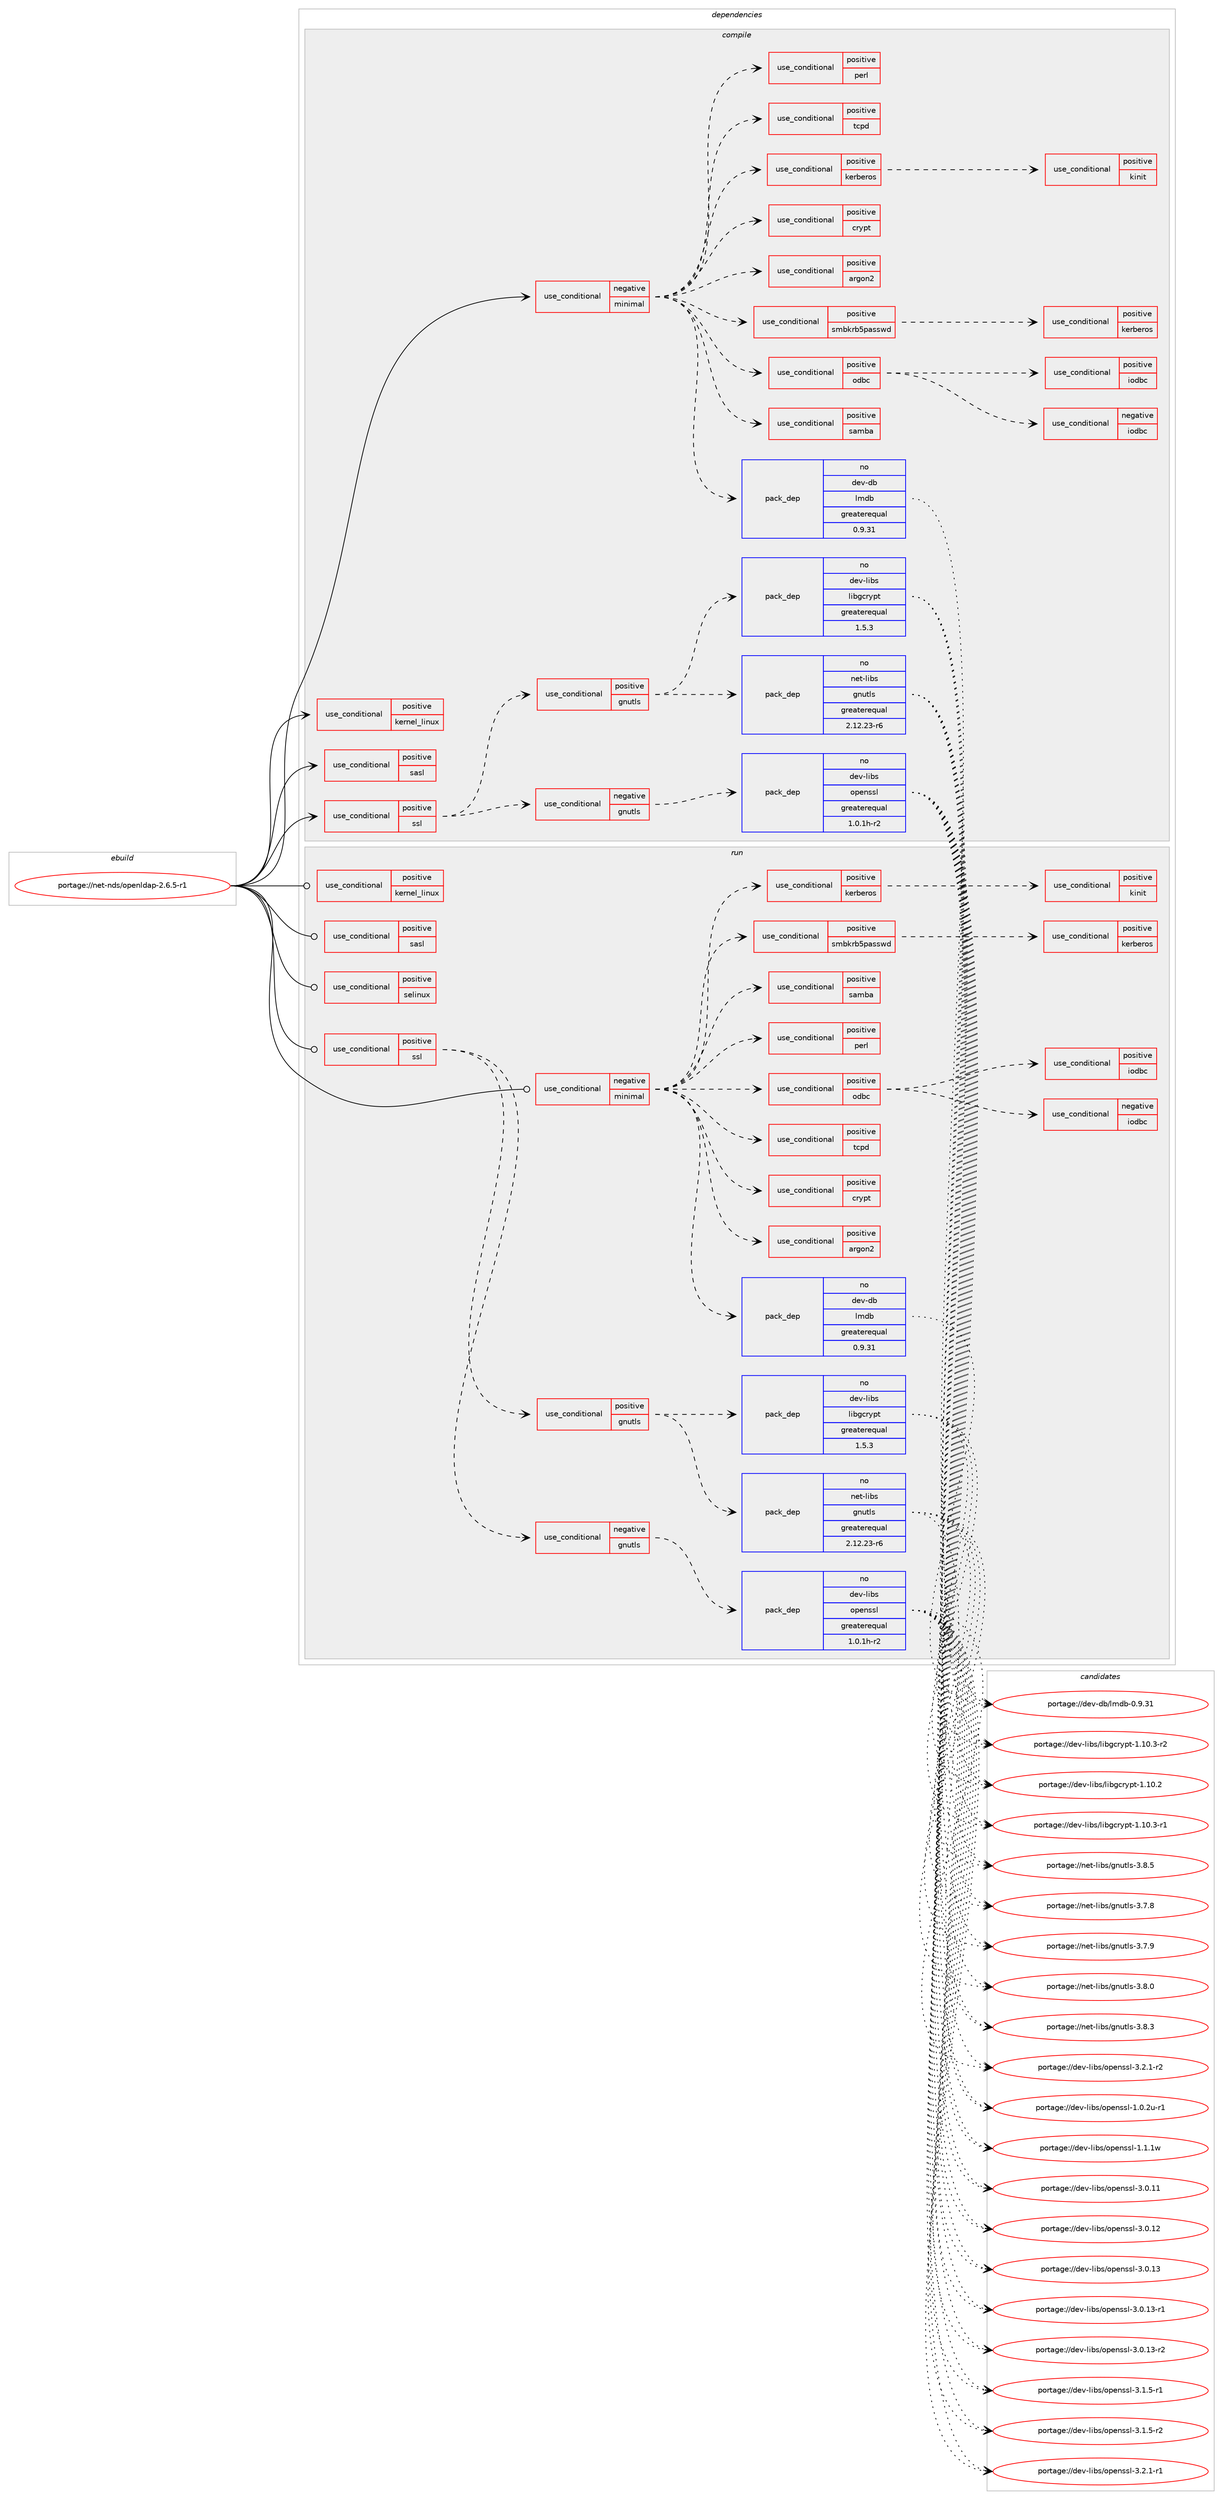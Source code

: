 digraph prolog {

# *************
# Graph options
# *************

newrank=true;
concentrate=true;
compound=true;
graph [rankdir=LR,fontname=Helvetica,fontsize=10,ranksep=1.5];#, ranksep=2.5, nodesep=0.2];
edge  [arrowhead=vee];
node  [fontname=Helvetica,fontsize=10];

# **********
# The ebuild
# **********

subgraph cluster_leftcol {
color=gray;
rank=same;
label=<<i>ebuild</i>>;
id [label="portage://net-nds/openldap-2.6.5-r1", color=red, width=4, href="../net-nds/openldap-2.6.5-r1.svg"];
}

# ****************
# The dependencies
# ****************

subgraph cluster_midcol {
color=gray;
label=<<i>dependencies</i>>;
subgraph cluster_compile {
fillcolor="#eeeeee";
style=filled;
label=<<i>compile</i>>;
subgraph cond389 {
dependency529 [label=<<TABLE BORDER="0" CELLBORDER="1" CELLSPACING="0" CELLPADDING="4"><TR><TD ROWSPAN="3" CELLPADDING="10">use_conditional</TD></TR><TR><TD>negative</TD></TR><TR><TD>minimal</TD></TR></TABLE>>, shape=none, color=red];
# *** BEGIN UNKNOWN DEPENDENCY TYPE (TODO) ***
# dependency529 -> package_dependency(portage://net-nds/openldap-2.6.5-r1,install,no,dev-libs,libevent,none,[,,],any_same_slot,[])
# *** END UNKNOWN DEPENDENCY TYPE (TODO) ***

# *** BEGIN UNKNOWN DEPENDENCY TYPE (TODO) ***
# dependency529 -> package_dependency(portage://net-nds/openldap-2.6.5-r1,install,no,dev-libs,libltdl,none,[,,],[],[])
# *** END UNKNOWN DEPENDENCY TYPE (TODO) ***

# *** BEGIN UNKNOWN DEPENDENCY TYPE (TODO) ***
# dependency529 -> package_dependency(portage://net-nds/openldap-2.6.5-r1,install,no,sys-fs,e2fsprogs,none,[,,],[],[])
# *** END UNKNOWN DEPENDENCY TYPE (TODO) ***

subgraph pack118 {
dependency530 [label=<<TABLE BORDER="0" CELLBORDER="1" CELLSPACING="0" CELLPADDING="4" WIDTH="220"><TR><TD ROWSPAN="6" CELLPADDING="30">pack_dep</TD></TR><TR><TD WIDTH="110">no</TD></TR><TR><TD>dev-db</TD></TR><TR><TD>lmdb</TD></TR><TR><TD>greaterequal</TD></TR><TR><TD>0.9.31</TD></TR></TABLE>>, shape=none, color=blue];
}
dependency529:e -> dependency530:w [weight=20,style="dashed",arrowhead="vee"];
subgraph cond390 {
dependency531 [label=<<TABLE BORDER="0" CELLBORDER="1" CELLSPACING="0" CELLPADDING="4"><TR><TD ROWSPAN="3" CELLPADDING="10">use_conditional</TD></TR><TR><TD>positive</TD></TR><TR><TD>argon2</TD></TR></TABLE>>, shape=none, color=red];
# *** BEGIN UNKNOWN DEPENDENCY TYPE (TODO) ***
# dependency531 -> package_dependency(portage://net-nds/openldap-2.6.5-r1,install,no,app-crypt,argon2,none,[,,],any_same_slot,[])
# *** END UNKNOWN DEPENDENCY TYPE (TODO) ***

}
dependency529:e -> dependency531:w [weight=20,style="dashed",arrowhead="vee"];
subgraph cond391 {
dependency532 [label=<<TABLE BORDER="0" CELLBORDER="1" CELLSPACING="0" CELLPADDING="4"><TR><TD ROWSPAN="3" CELLPADDING="10">use_conditional</TD></TR><TR><TD>positive</TD></TR><TR><TD>crypt</TD></TR></TABLE>>, shape=none, color=red];
# *** BEGIN UNKNOWN DEPENDENCY TYPE (TODO) ***
# dependency532 -> package_dependency(portage://net-nds/openldap-2.6.5-r1,install,no,virtual,libcrypt,none,[,,],any_same_slot,[])
# *** END UNKNOWN DEPENDENCY TYPE (TODO) ***

}
dependency529:e -> dependency532:w [weight=20,style="dashed",arrowhead="vee"];
subgraph cond392 {
dependency533 [label=<<TABLE BORDER="0" CELLBORDER="1" CELLSPACING="0" CELLPADDING="4"><TR><TD ROWSPAN="3" CELLPADDING="10">use_conditional</TD></TR><TR><TD>positive</TD></TR><TR><TD>tcpd</TD></TR></TABLE>>, shape=none, color=red];
# *** BEGIN UNKNOWN DEPENDENCY TYPE (TODO) ***
# dependency533 -> package_dependency(portage://net-nds/openldap-2.6.5-r1,install,no,sys-apps,tcp-wrappers,none,[,,],[],[])
# *** END UNKNOWN DEPENDENCY TYPE (TODO) ***

}
dependency529:e -> dependency533:w [weight=20,style="dashed",arrowhead="vee"];
subgraph cond393 {
dependency534 [label=<<TABLE BORDER="0" CELLBORDER="1" CELLSPACING="0" CELLPADDING="4"><TR><TD ROWSPAN="3" CELLPADDING="10">use_conditional</TD></TR><TR><TD>positive</TD></TR><TR><TD>odbc</TD></TR></TABLE>>, shape=none, color=red];
subgraph cond394 {
dependency535 [label=<<TABLE BORDER="0" CELLBORDER="1" CELLSPACING="0" CELLPADDING="4"><TR><TD ROWSPAN="3" CELLPADDING="10">use_conditional</TD></TR><TR><TD>negative</TD></TR><TR><TD>iodbc</TD></TR></TABLE>>, shape=none, color=red];
# *** BEGIN UNKNOWN DEPENDENCY TYPE (TODO) ***
# dependency535 -> package_dependency(portage://net-nds/openldap-2.6.5-r1,install,no,dev-db,unixODBC,none,[,,],[],[])
# *** END UNKNOWN DEPENDENCY TYPE (TODO) ***

}
dependency534:e -> dependency535:w [weight=20,style="dashed",arrowhead="vee"];
subgraph cond395 {
dependency536 [label=<<TABLE BORDER="0" CELLBORDER="1" CELLSPACING="0" CELLPADDING="4"><TR><TD ROWSPAN="3" CELLPADDING="10">use_conditional</TD></TR><TR><TD>positive</TD></TR><TR><TD>iodbc</TD></TR></TABLE>>, shape=none, color=red];
# *** BEGIN UNKNOWN DEPENDENCY TYPE (TODO) ***
# dependency536 -> package_dependency(portage://net-nds/openldap-2.6.5-r1,install,no,dev-db,libiodbc,none,[,,],[],[])
# *** END UNKNOWN DEPENDENCY TYPE (TODO) ***

}
dependency534:e -> dependency536:w [weight=20,style="dashed",arrowhead="vee"];
}
dependency529:e -> dependency534:w [weight=20,style="dashed",arrowhead="vee"];
subgraph cond396 {
dependency537 [label=<<TABLE BORDER="0" CELLBORDER="1" CELLSPACING="0" CELLPADDING="4"><TR><TD ROWSPAN="3" CELLPADDING="10">use_conditional</TD></TR><TR><TD>positive</TD></TR><TR><TD>perl</TD></TR></TABLE>>, shape=none, color=red];
# *** BEGIN UNKNOWN DEPENDENCY TYPE (TODO) ***
# dependency537 -> package_dependency(portage://net-nds/openldap-2.6.5-r1,install,no,dev-lang,perl,none,[,,],any_same_slot,[use(disable(build),negative)])
# *** END UNKNOWN DEPENDENCY TYPE (TODO) ***

}
dependency529:e -> dependency537:w [weight=20,style="dashed",arrowhead="vee"];
subgraph cond397 {
dependency538 [label=<<TABLE BORDER="0" CELLBORDER="1" CELLSPACING="0" CELLPADDING="4"><TR><TD ROWSPAN="3" CELLPADDING="10">use_conditional</TD></TR><TR><TD>positive</TD></TR><TR><TD>samba</TD></TR></TABLE>>, shape=none, color=red];
# *** BEGIN UNKNOWN DEPENDENCY TYPE (TODO) ***
# dependency538 -> package_dependency(portage://net-nds/openldap-2.6.5-r1,install,no,dev-libs,openssl,none,[,,],[slot(0),equal],[])
# *** END UNKNOWN DEPENDENCY TYPE (TODO) ***

}
dependency529:e -> dependency538:w [weight=20,style="dashed",arrowhead="vee"];
subgraph cond398 {
dependency539 [label=<<TABLE BORDER="0" CELLBORDER="1" CELLSPACING="0" CELLPADDING="4"><TR><TD ROWSPAN="3" CELLPADDING="10">use_conditional</TD></TR><TR><TD>positive</TD></TR><TR><TD>smbkrb5passwd</TD></TR></TABLE>>, shape=none, color=red];
# *** BEGIN UNKNOWN DEPENDENCY TYPE (TODO) ***
# dependency539 -> package_dependency(portage://net-nds/openldap-2.6.5-r1,install,no,dev-libs,openssl,none,[,,],[slot(0),equal],[])
# *** END UNKNOWN DEPENDENCY TYPE (TODO) ***

subgraph cond399 {
dependency540 [label=<<TABLE BORDER="0" CELLBORDER="1" CELLSPACING="0" CELLPADDING="4"><TR><TD ROWSPAN="3" CELLPADDING="10">use_conditional</TD></TR><TR><TD>positive</TD></TR><TR><TD>kerberos</TD></TR></TABLE>>, shape=none, color=red];
# *** BEGIN UNKNOWN DEPENDENCY TYPE (TODO) ***
# dependency540 -> package_dependency(portage://net-nds/openldap-2.6.5-r1,install,no,app-crypt,heimdal,none,[,,],[],[])
# *** END UNKNOWN DEPENDENCY TYPE (TODO) ***

}
dependency539:e -> dependency540:w [weight=20,style="dashed",arrowhead="vee"];
}
dependency529:e -> dependency539:w [weight=20,style="dashed",arrowhead="vee"];
subgraph cond400 {
dependency541 [label=<<TABLE BORDER="0" CELLBORDER="1" CELLSPACING="0" CELLPADDING="4"><TR><TD ROWSPAN="3" CELLPADDING="10">use_conditional</TD></TR><TR><TD>positive</TD></TR><TR><TD>kerberos</TD></TR></TABLE>>, shape=none, color=red];
# *** BEGIN UNKNOWN DEPENDENCY TYPE (TODO) ***
# dependency541 -> package_dependency(portage://net-nds/openldap-2.6.5-r1,install,no,virtual,krb5,none,[,,],[],[])
# *** END UNKNOWN DEPENDENCY TYPE (TODO) ***

subgraph cond401 {
dependency542 [label=<<TABLE BORDER="0" CELLBORDER="1" CELLSPACING="0" CELLPADDING="4"><TR><TD ROWSPAN="3" CELLPADDING="10">use_conditional</TD></TR><TR><TD>positive</TD></TR><TR><TD>kinit</TD></TR></TABLE>>, shape=none, color=red];
# *** BEGIN UNKNOWN DEPENDENCY TYPE (TODO) ***
# dependency542 -> package_dependency(portage://net-nds/openldap-2.6.5-r1,install,weak,app-crypt,heimdal,none,[,,],[],[])
# *** END UNKNOWN DEPENDENCY TYPE (TODO) ***

}
dependency541:e -> dependency542:w [weight=20,style="dashed",arrowhead="vee"];
}
dependency529:e -> dependency541:w [weight=20,style="dashed",arrowhead="vee"];
}
id:e -> dependency529:w [weight=20,style="solid",arrowhead="vee"];
subgraph cond402 {
dependency543 [label=<<TABLE BORDER="0" CELLBORDER="1" CELLSPACING="0" CELLPADDING="4"><TR><TD ROWSPAN="3" CELLPADDING="10">use_conditional</TD></TR><TR><TD>positive</TD></TR><TR><TD>kernel_linux</TD></TR></TABLE>>, shape=none, color=red];
# *** BEGIN UNKNOWN DEPENDENCY TYPE (TODO) ***
# dependency543 -> package_dependency(portage://net-nds/openldap-2.6.5-r1,install,no,sys-apps,util-linux,none,[,,],[],[])
# *** END UNKNOWN DEPENDENCY TYPE (TODO) ***

}
id:e -> dependency543:w [weight=20,style="solid",arrowhead="vee"];
subgraph cond403 {
dependency544 [label=<<TABLE BORDER="0" CELLBORDER="1" CELLSPACING="0" CELLPADDING="4"><TR><TD ROWSPAN="3" CELLPADDING="10">use_conditional</TD></TR><TR><TD>positive</TD></TR><TR><TD>sasl</TD></TR></TABLE>>, shape=none, color=red];
# *** BEGIN UNKNOWN DEPENDENCY TYPE (TODO) ***
# dependency544 -> package_dependency(portage://net-nds/openldap-2.6.5-r1,install,no,dev-libs,cyrus-sasl,none,[,,],any_same_slot,[])
# *** END UNKNOWN DEPENDENCY TYPE (TODO) ***

}
id:e -> dependency544:w [weight=20,style="solid",arrowhead="vee"];
subgraph cond404 {
dependency545 [label=<<TABLE BORDER="0" CELLBORDER="1" CELLSPACING="0" CELLPADDING="4"><TR><TD ROWSPAN="3" CELLPADDING="10">use_conditional</TD></TR><TR><TD>positive</TD></TR><TR><TD>ssl</TD></TR></TABLE>>, shape=none, color=red];
subgraph cond405 {
dependency546 [label=<<TABLE BORDER="0" CELLBORDER="1" CELLSPACING="0" CELLPADDING="4"><TR><TD ROWSPAN="3" CELLPADDING="10">use_conditional</TD></TR><TR><TD>negative</TD></TR><TR><TD>gnutls</TD></TR></TABLE>>, shape=none, color=red];
subgraph pack119 {
dependency547 [label=<<TABLE BORDER="0" CELLBORDER="1" CELLSPACING="0" CELLPADDING="4" WIDTH="220"><TR><TD ROWSPAN="6" CELLPADDING="30">pack_dep</TD></TR><TR><TD WIDTH="110">no</TD></TR><TR><TD>dev-libs</TD></TR><TR><TD>openssl</TD></TR><TR><TD>greaterequal</TD></TR><TR><TD>1.0.1h-r2</TD></TR></TABLE>>, shape=none, color=blue];
}
dependency546:e -> dependency547:w [weight=20,style="dashed",arrowhead="vee"];
}
dependency545:e -> dependency546:w [weight=20,style="dashed",arrowhead="vee"];
subgraph cond406 {
dependency548 [label=<<TABLE BORDER="0" CELLBORDER="1" CELLSPACING="0" CELLPADDING="4"><TR><TD ROWSPAN="3" CELLPADDING="10">use_conditional</TD></TR><TR><TD>positive</TD></TR><TR><TD>gnutls</TD></TR></TABLE>>, shape=none, color=red];
subgraph pack120 {
dependency549 [label=<<TABLE BORDER="0" CELLBORDER="1" CELLSPACING="0" CELLPADDING="4" WIDTH="220"><TR><TD ROWSPAN="6" CELLPADDING="30">pack_dep</TD></TR><TR><TD WIDTH="110">no</TD></TR><TR><TD>net-libs</TD></TR><TR><TD>gnutls</TD></TR><TR><TD>greaterequal</TD></TR><TR><TD>2.12.23-r6</TD></TR></TABLE>>, shape=none, color=blue];
}
dependency548:e -> dependency549:w [weight=20,style="dashed",arrowhead="vee"];
subgraph pack121 {
dependency550 [label=<<TABLE BORDER="0" CELLBORDER="1" CELLSPACING="0" CELLPADDING="4" WIDTH="220"><TR><TD ROWSPAN="6" CELLPADDING="30">pack_dep</TD></TR><TR><TD WIDTH="110">no</TD></TR><TR><TD>dev-libs</TD></TR><TR><TD>libgcrypt</TD></TR><TR><TD>greaterequal</TD></TR><TR><TD>1.5.3</TD></TR></TABLE>>, shape=none, color=blue];
}
dependency548:e -> dependency550:w [weight=20,style="dashed",arrowhead="vee"];
}
dependency545:e -> dependency548:w [weight=20,style="dashed",arrowhead="vee"];
}
id:e -> dependency545:w [weight=20,style="solid",arrowhead="vee"];
# *** BEGIN UNKNOWN DEPENDENCY TYPE (TODO) ***
# id -> package_dependency(portage://net-nds/openldap-2.6.5-r1,install,no,sys-apps,groff,none,[,,],[],[])
# *** END UNKNOWN DEPENDENCY TYPE (TODO) ***

}
subgraph cluster_compileandrun {
fillcolor="#eeeeee";
style=filled;
label=<<i>compile and run</i>>;
}
subgraph cluster_run {
fillcolor="#eeeeee";
style=filled;
label=<<i>run</i>>;
subgraph cond407 {
dependency551 [label=<<TABLE BORDER="0" CELLBORDER="1" CELLSPACING="0" CELLPADDING="4"><TR><TD ROWSPAN="3" CELLPADDING="10">use_conditional</TD></TR><TR><TD>negative</TD></TR><TR><TD>minimal</TD></TR></TABLE>>, shape=none, color=red];
# *** BEGIN UNKNOWN DEPENDENCY TYPE (TODO) ***
# dependency551 -> package_dependency(portage://net-nds/openldap-2.6.5-r1,run,no,dev-libs,libevent,none,[,,],any_same_slot,[])
# *** END UNKNOWN DEPENDENCY TYPE (TODO) ***

# *** BEGIN UNKNOWN DEPENDENCY TYPE (TODO) ***
# dependency551 -> package_dependency(portage://net-nds/openldap-2.6.5-r1,run,no,dev-libs,libltdl,none,[,,],[],[])
# *** END UNKNOWN DEPENDENCY TYPE (TODO) ***

# *** BEGIN UNKNOWN DEPENDENCY TYPE (TODO) ***
# dependency551 -> package_dependency(portage://net-nds/openldap-2.6.5-r1,run,no,sys-fs,e2fsprogs,none,[,,],[],[])
# *** END UNKNOWN DEPENDENCY TYPE (TODO) ***

subgraph pack122 {
dependency552 [label=<<TABLE BORDER="0" CELLBORDER="1" CELLSPACING="0" CELLPADDING="4" WIDTH="220"><TR><TD ROWSPAN="6" CELLPADDING="30">pack_dep</TD></TR><TR><TD WIDTH="110">no</TD></TR><TR><TD>dev-db</TD></TR><TR><TD>lmdb</TD></TR><TR><TD>greaterequal</TD></TR><TR><TD>0.9.31</TD></TR></TABLE>>, shape=none, color=blue];
}
dependency551:e -> dependency552:w [weight=20,style="dashed",arrowhead="vee"];
subgraph cond408 {
dependency553 [label=<<TABLE BORDER="0" CELLBORDER="1" CELLSPACING="0" CELLPADDING="4"><TR><TD ROWSPAN="3" CELLPADDING="10">use_conditional</TD></TR><TR><TD>positive</TD></TR><TR><TD>argon2</TD></TR></TABLE>>, shape=none, color=red];
# *** BEGIN UNKNOWN DEPENDENCY TYPE (TODO) ***
# dependency553 -> package_dependency(portage://net-nds/openldap-2.6.5-r1,run,no,app-crypt,argon2,none,[,,],any_same_slot,[])
# *** END UNKNOWN DEPENDENCY TYPE (TODO) ***

}
dependency551:e -> dependency553:w [weight=20,style="dashed",arrowhead="vee"];
subgraph cond409 {
dependency554 [label=<<TABLE BORDER="0" CELLBORDER="1" CELLSPACING="0" CELLPADDING="4"><TR><TD ROWSPAN="3" CELLPADDING="10">use_conditional</TD></TR><TR><TD>positive</TD></TR><TR><TD>crypt</TD></TR></TABLE>>, shape=none, color=red];
# *** BEGIN UNKNOWN DEPENDENCY TYPE (TODO) ***
# dependency554 -> package_dependency(portage://net-nds/openldap-2.6.5-r1,run,no,virtual,libcrypt,none,[,,],any_same_slot,[])
# *** END UNKNOWN DEPENDENCY TYPE (TODO) ***

}
dependency551:e -> dependency554:w [weight=20,style="dashed",arrowhead="vee"];
subgraph cond410 {
dependency555 [label=<<TABLE BORDER="0" CELLBORDER="1" CELLSPACING="0" CELLPADDING="4"><TR><TD ROWSPAN="3" CELLPADDING="10">use_conditional</TD></TR><TR><TD>positive</TD></TR><TR><TD>tcpd</TD></TR></TABLE>>, shape=none, color=red];
# *** BEGIN UNKNOWN DEPENDENCY TYPE (TODO) ***
# dependency555 -> package_dependency(portage://net-nds/openldap-2.6.5-r1,run,no,sys-apps,tcp-wrappers,none,[,,],[],[])
# *** END UNKNOWN DEPENDENCY TYPE (TODO) ***

}
dependency551:e -> dependency555:w [weight=20,style="dashed",arrowhead="vee"];
subgraph cond411 {
dependency556 [label=<<TABLE BORDER="0" CELLBORDER="1" CELLSPACING="0" CELLPADDING="4"><TR><TD ROWSPAN="3" CELLPADDING="10">use_conditional</TD></TR><TR><TD>positive</TD></TR><TR><TD>odbc</TD></TR></TABLE>>, shape=none, color=red];
subgraph cond412 {
dependency557 [label=<<TABLE BORDER="0" CELLBORDER="1" CELLSPACING="0" CELLPADDING="4"><TR><TD ROWSPAN="3" CELLPADDING="10">use_conditional</TD></TR><TR><TD>negative</TD></TR><TR><TD>iodbc</TD></TR></TABLE>>, shape=none, color=red];
# *** BEGIN UNKNOWN DEPENDENCY TYPE (TODO) ***
# dependency557 -> package_dependency(portage://net-nds/openldap-2.6.5-r1,run,no,dev-db,unixODBC,none,[,,],[],[])
# *** END UNKNOWN DEPENDENCY TYPE (TODO) ***

}
dependency556:e -> dependency557:w [weight=20,style="dashed",arrowhead="vee"];
subgraph cond413 {
dependency558 [label=<<TABLE BORDER="0" CELLBORDER="1" CELLSPACING="0" CELLPADDING="4"><TR><TD ROWSPAN="3" CELLPADDING="10">use_conditional</TD></TR><TR><TD>positive</TD></TR><TR><TD>iodbc</TD></TR></TABLE>>, shape=none, color=red];
# *** BEGIN UNKNOWN DEPENDENCY TYPE (TODO) ***
# dependency558 -> package_dependency(portage://net-nds/openldap-2.6.5-r1,run,no,dev-db,libiodbc,none,[,,],[],[])
# *** END UNKNOWN DEPENDENCY TYPE (TODO) ***

}
dependency556:e -> dependency558:w [weight=20,style="dashed",arrowhead="vee"];
}
dependency551:e -> dependency556:w [weight=20,style="dashed",arrowhead="vee"];
subgraph cond414 {
dependency559 [label=<<TABLE BORDER="0" CELLBORDER="1" CELLSPACING="0" CELLPADDING="4"><TR><TD ROWSPAN="3" CELLPADDING="10">use_conditional</TD></TR><TR><TD>positive</TD></TR><TR><TD>perl</TD></TR></TABLE>>, shape=none, color=red];
# *** BEGIN UNKNOWN DEPENDENCY TYPE (TODO) ***
# dependency559 -> package_dependency(portage://net-nds/openldap-2.6.5-r1,run,no,dev-lang,perl,none,[,,],any_same_slot,[use(disable(build),negative)])
# *** END UNKNOWN DEPENDENCY TYPE (TODO) ***

}
dependency551:e -> dependency559:w [weight=20,style="dashed",arrowhead="vee"];
subgraph cond415 {
dependency560 [label=<<TABLE BORDER="0" CELLBORDER="1" CELLSPACING="0" CELLPADDING="4"><TR><TD ROWSPAN="3" CELLPADDING="10">use_conditional</TD></TR><TR><TD>positive</TD></TR><TR><TD>samba</TD></TR></TABLE>>, shape=none, color=red];
# *** BEGIN UNKNOWN DEPENDENCY TYPE (TODO) ***
# dependency560 -> package_dependency(portage://net-nds/openldap-2.6.5-r1,run,no,dev-libs,openssl,none,[,,],[slot(0),equal],[])
# *** END UNKNOWN DEPENDENCY TYPE (TODO) ***

}
dependency551:e -> dependency560:w [weight=20,style="dashed",arrowhead="vee"];
subgraph cond416 {
dependency561 [label=<<TABLE BORDER="0" CELLBORDER="1" CELLSPACING="0" CELLPADDING="4"><TR><TD ROWSPAN="3" CELLPADDING="10">use_conditional</TD></TR><TR><TD>positive</TD></TR><TR><TD>smbkrb5passwd</TD></TR></TABLE>>, shape=none, color=red];
# *** BEGIN UNKNOWN DEPENDENCY TYPE (TODO) ***
# dependency561 -> package_dependency(portage://net-nds/openldap-2.6.5-r1,run,no,dev-libs,openssl,none,[,,],[slot(0),equal],[])
# *** END UNKNOWN DEPENDENCY TYPE (TODO) ***

subgraph cond417 {
dependency562 [label=<<TABLE BORDER="0" CELLBORDER="1" CELLSPACING="0" CELLPADDING="4"><TR><TD ROWSPAN="3" CELLPADDING="10">use_conditional</TD></TR><TR><TD>positive</TD></TR><TR><TD>kerberos</TD></TR></TABLE>>, shape=none, color=red];
# *** BEGIN UNKNOWN DEPENDENCY TYPE (TODO) ***
# dependency562 -> package_dependency(portage://net-nds/openldap-2.6.5-r1,run,no,app-crypt,heimdal,none,[,,],[],[])
# *** END UNKNOWN DEPENDENCY TYPE (TODO) ***

}
dependency561:e -> dependency562:w [weight=20,style="dashed",arrowhead="vee"];
}
dependency551:e -> dependency561:w [weight=20,style="dashed",arrowhead="vee"];
subgraph cond418 {
dependency563 [label=<<TABLE BORDER="0" CELLBORDER="1" CELLSPACING="0" CELLPADDING="4"><TR><TD ROWSPAN="3" CELLPADDING="10">use_conditional</TD></TR><TR><TD>positive</TD></TR><TR><TD>kerberos</TD></TR></TABLE>>, shape=none, color=red];
# *** BEGIN UNKNOWN DEPENDENCY TYPE (TODO) ***
# dependency563 -> package_dependency(portage://net-nds/openldap-2.6.5-r1,run,no,virtual,krb5,none,[,,],[],[])
# *** END UNKNOWN DEPENDENCY TYPE (TODO) ***

subgraph cond419 {
dependency564 [label=<<TABLE BORDER="0" CELLBORDER="1" CELLSPACING="0" CELLPADDING="4"><TR><TD ROWSPAN="3" CELLPADDING="10">use_conditional</TD></TR><TR><TD>positive</TD></TR><TR><TD>kinit</TD></TR></TABLE>>, shape=none, color=red];
# *** BEGIN UNKNOWN DEPENDENCY TYPE (TODO) ***
# dependency564 -> package_dependency(portage://net-nds/openldap-2.6.5-r1,run,weak,app-crypt,heimdal,none,[,,],[],[])
# *** END UNKNOWN DEPENDENCY TYPE (TODO) ***

}
dependency563:e -> dependency564:w [weight=20,style="dashed",arrowhead="vee"];
}
dependency551:e -> dependency563:w [weight=20,style="dashed",arrowhead="vee"];
}
id:e -> dependency551:w [weight=20,style="solid",arrowhead="odot"];
subgraph cond420 {
dependency565 [label=<<TABLE BORDER="0" CELLBORDER="1" CELLSPACING="0" CELLPADDING="4"><TR><TD ROWSPAN="3" CELLPADDING="10">use_conditional</TD></TR><TR><TD>positive</TD></TR><TR><TD>kernel_linux</TD></TR></TABLE>>, shape=none, color=red];
# *** BEGIN UNKNOWN DEPENDENCY TYPE (TODO) ***
# dependency565 -> package_dependency(portage://net-nds/openldap-2.6.5-r1,run,no,sys-apps,util-linux,none,[,,],[],[])
# *** END UNKNOWN DEPENDENCY TYPE (TODO) ***

}
id:e -> dependency565:w [weight=20,style="solid",arrowhead="odot"];
subgraph cond421 {
dependency566 [label=<<TABLE BORDER="0" CELLBORDER="1" CELLSPACING="0" CELLPADDING="4"><TR><TD ROWSPAN="3" CELLPADDING="10">use_conditional</TD></TR><TR><TD>positive</TD></TR><TR><TD>sasl</TD></TR></TABLE>>, shape=none, color=red];
# *** BEGIN UNKNOWN DEPENDENCY TYPE (TODO) ***
# dependency566 -> package_dependency(portage://net-nds/openldap-2.6.5-r1,run,no,dev-libs,cyrus-sasl,none,[,,],any_same_slot,[])
# *** END UNKNOWN DEPENDENCY TYPE (TODO) ***

}
id:e -> dependency566:w [weight=20,style="solid",arrowhead="odot"];
subgraph cond422 {
dependency567 [label=<<TABLE BORDER="0" CELLBORDER="1" CELLSPACING="0" CELLPADDING="4"><TR><TD ROWSPAN="3" CELLPADDING="10">use_conditional</TD></TR><TR><TD>positive</TD></TR><TR><TD>selinux</TD></TR></TABLE>>, shape=none, color=red];
# *** BEGIN UNKNOWN DEPENDENCY TYPE (TODO) ***
# dependency567 -> package_dependency(portage://net-nds/openldap-2.6.5-r1,run,no,sec-policy,selinux-ldap,none,[,,],[],[])
# *** END UNKNOWN DEPENDENCY TYPE (TODO) ***

}
id:e -> dependency567:w [weight=20,style="solid",arrowhead="odot"];
subgraph cond423 {
dependency568 [label=<<TABLE BORDER="0" CELLBORDER="1" CELLSPACING="0" CELLPADDING="4"><TR><TD ROWSPAN="3" CELLPADDING="10">use_conditional</TD></TR><TR><TD>positive</TD></TR><TR><TD>ssl</TD></TR></TABLE>>, shape=none, color=red];
subgraph cond424 {
dependency569 [label=<<TABLE BORDER="0" CELLBORDER="1" CELLSPACING="0" CELLPADDING="4"><TR><TD ROWSPAN="3" CELLPADDING="10">use_conditional</TD></TR><TR><TD>negative</TD></TR><TR><TD>gnutls</TD></TR></TABLE>>, shape=none, color=red];
subgraph pack123 {
dependency570 [label=<<TABLE BORDER="0" CELLBORDER="1" CELLSPACING="0" CELLPADDING="4" WIDTH="220"><TR><TD ROWSPAN="6" CELLPADDING="30">pack_dep</TD></TR><TR><TD WIDTH="110">no</TD></TR><TR><TD>dev-libs</TD></TR><TR><TD>openssl</TD></TR><TR><TD>greaterequal</TD></TR><TR><TD>1.0.1h-r2</TD></TR></TABLE>>, shape=none, color=blue];
}
dependency569:e -> dependency570:w [weight=20,style="dashed",arrowhead="vee"];
}
dependency568:e -> dependency569:w [weight=20,style="dashed",arrowhead="vee"];
subgraph cond425 {
dependency571 [label=<<TABLE BORDER="0" CELLBORDER="1" CELLSPACING="0" CELLPADDING="4"><TR><TD ROWSPAN="3" CELLPADDING="10">use_conditional</TD></TR><TR><TD>positive</TD></TR><TR><TD>gnutls</TD></TR></TABLE>>, shape=none, color=red];
subgraph pack124 {
dependency572 [label=<<TABLE BORDER="0" CELLBORDER="1" CELLSPACING="0" CELLPADDING="4" WIDTH="220"><TR><TD ROWSPAN="6" CELLPADDING="30">pack_dep</TD></TR><TR><TD WIDTH="110">no</TD></TR><TR><TD>net-libs</TD></TR><TR><TD>gnutls</TD></TR><TR><TD>greaterequal</TD></TR><TR><TD>2.12.23-r6</TD></TR></TABLE>>, shape=none, color=blue];
}
dependency571:e -> dependency572:w [weight=20,style="dashed",arrowhead="vee"];
subgraph pack125 {
dependency573 [label=<<TABLE BORDER="0" CELLBORDER="1" CELLSPACING="0" CELLPADDING="4" WIDTH="220"><TR><TD ROWSPAN="6" CELLPADDING="30">pack_dep</TD></TR><TR><TD WIDTH="110">no</TD></TR><TR><TD>dev-libs</TD></TR><TR><TD>libgcrypt</TD></TR><TR><TD>greaterequal</TD></TR><TR><TD>1.5.3</TD></TR></TABLE>>, shape=none, color=blue];
}
dependency571:e -> dependency573:w [weight=20,style="dashed",arrowhead="vee"];
}
dependency568:e -> dependency571:w [weight=20,style="dashed",arrowhead="vee"];
}
id:e -> dependency568:w [weight=20,style="solid",arrowhead="odot"];
# *** BEGIN UNKNOWN DEPENDENCY TYPE (TODO) ***
# id -> package_dependency(portage://net-nds/openldap-2.6.5-r1,run,no,virtual,tmpfiles,none,[,,],[],[])
# *** END UNKNOWN DEPENDENCY TYPE (TODO) ***

}
}

# **************
# The candidates
# **************

subgraph cluster_choices {
rank=same;
color=gray;
label=<<i>candidates</i>>;

subgraph choice118 {
color=black;
nodesep=1;
choice1001011184510098471081091009845484657465149 [label="portage://dev-db/lmdb-0.9.31", color=red, width=4,href="../dev-db/lmdb-0.9.31.svg"];
dependency530:e -> choice1001011184510098471081091009845484657465149:w [style=dotted,weight="100"];
}
subgraph choice119 {
color=black;
nodesep=1;
choice1001011184510810598115471111121011101151151084549464846501174511449 [label="portage://dev-libs/openssl-1.0.2u-r1", color=red, width=4,href="../dev-libs/openssl-1.0.2u-r1.svg"];
choice100101118451081059811547111112101110115115108454946494649119 [label="portage://dev-libs/openssl-1.1.1w", color=red, width=4,href="../dev-libs/openssl-1.1.1w.svg"];
choice10010111845108105981154711111210111011511510845514648464949 [label="portage://dev-libs/openssl-3.0.11", color=red, width=4,href="../dev-libs/openssl-3.0.11.svg"];
choice10010111845108105981154711111210111011511510845514648464950 [label="portage://dev-libs/openssl-3.0.12", color=red, width=4,href="../dev-libs/openssl-3.0.12.svg"];
choice10010111845108105981154711111210111011511510845514648464951 [label="portage://dev-libs/openssl-3.0.13", color=red, width=4,href="../dev-libs/openssl-3.0.13.svg"];
choice100101118451081059811547111112101110115115108455146484649514511449 [label="portage://dev-libs/openssl-3.0.13-r1", color=red, width=4,href="../dev-libs/openssl-3.0.13-r1.svg"];
choice100101118451081059811547111112101110115115108455146484649514511450 [label="portage://dev-libs/openssl-3.0.13-r2", color=red, width=4,href="../dev-libs/openssl-3.0.13-r2.svg"];
choice1001011184510810598115471111121011101151151084551464946534511449 [label="portage://dev-libs/openssl-3.1.5-r1", color=red, width=4,href="../dev-libs/openssl-3.1.5-r1.svg"];
choice1001011184510810598115471111121011101151151084551464946534511450 [label="portage://dev-libs/openssl-3.1.5-r2", color=red, width=4,href="../dev-libs/openssl-3.1.5-r2.svg"];
choice1001011184510810598115471111121011101151151084551465046494511449 [label="portage://dev-libs/openssl-3.2.1-r1", color=red, width=4,href="../dev-libs/openssl-3.2.1-r1.svg"];
choice1001011184510810598115471111121011101151151084551465046494511450 [label="portage://dev-libs/openssl-3.2.1-r2", color=red, width=4,href="../dev-libs/openssl-3.2.1-r2.svg"];
dependency547:e -> choice1001011184510810598115471111121011101151151084549464846501174511449:w [style=dotted,weight="100"];
dependency547:e -> choice100101118451081059811547111112101110115115108454946494649119:w [style=dotted,weight="100"];
dependency547:e -> choice10010111845108105981154711111210111011511510845514648464949:w [style=dotted,weight="100"];
dependency547:e -> choice10010111845108105981154711111210111011511510845514648464950:w [style=dotted,weight="100"];
dependency547:e -> choice10010111845108105981154711111210111011511510845514648464951:w [style=dotted,weight="100"];
dependency547:e -> choice100101118451081059811547111112101110115115108455146484649514511449:w [style=dotted,weight="100"];
dependency547:e -> choice100101118451081059811547111112101110115115108455146484649514511450:w [style=dotted,weight="100"];
dependency547:e -> choice1001011184510810598115471111121011101151151084551464946534511449:w [style=dotted,weight="100"];
dependency547:e -> choice1001011184510810598115471111121011101151151084551464946534511450:w [style=dotted,weight="100"];
dependency547:e -> choice1001011184510810598115471111121011101151151084551465046494511449:w [style=dotted,weight="100"];
dependency547:e -> choice1001011184510810598115471111121011101151151084551465046494511450:w [style=dotted,weight="100"];
}
subgraph choice120 {
color=black;
nodesep=1;
choice110101116451081059811547103110117116108115455146554656 [label="portage://net-libs/gnutls-3.7.8", color=red, width=4,href="../net-libs/gnutls-3.7.8.svg"];
choice110101116451081059811547103110117116108115455146554657 [label="portage://net-libs/gnutls-3.7.9", color=red, width=4,href="../net-libs/gnutls-3.7.9.svg"];
choice110101116451081059811547103110117116108115455146564648 [label="portage://net-libs/gnutls-3.8.0", color=red, width=4,href="../net-libs/gnutls-3.8.0.svg"];
choice110101116451081059811547103110117116108115455146564651 [label="portage://net-libs/gnutls-3.8.3", color=red, width=4,href="../net-libs/gnutls-3.8.3.svg"];
choice110101116451081059811547103110117116108115455146564653 [label="portage://net-libs/gnutls-3.8.5", color=red, width=4,href="../net-libs/gnutls-3.8.5.svg"];
dependency549:e -> choice110101116451081059811547103110117116108115455146554656:w [style=dotted,weight="100"];
dependency549:e -> choice110101116451081059811547103110117116108115455146554657:w [style=dotted,weight="100"];
dependency549:e -> choice110101116451081059811547103110117116108115455146564648:w [style=dotted,weight="100"];
dependency549:e -> choice110101116451081059811547103110117116108115455146564651:w [style=dotted,weight="100"];
dependency549:e -> choice110101116451081059811547103110117116108115455146564653:w [style=dotted,weight="100"];
}
subgraph choice121 {
color=black;
nodesep=1;
choice100101118451081059811547108105981039911412111211645494649484650 [label="portage://dev-libs/libgcrypt-1.10.2", color=red, width=4,href="../dev-libs/libgcrypt-1.10.2.svg"];
choice1001011184510810598115471081059810399114121112116454946494846514511449 [label="portage://dev-libs/libgcrypt-1.10.3-r1", color=red, width=4,href="../dev-libs/libgcrypt-1.10.3-r1.svg"];
choice1001011184510810598115471081059810399114121112116454946494846514511450 [label="portage://dev-libs/libgcrypt-1.10.3-r2", color=red, width=4,href="../dev-libs/libgcrypt-1.10.3-r2.svg"];
dependency550:e -> choice100101118451081059811547108105981039911412111211645494649484650:w [style=dotted,weight="100"];
dependency550:e -> choice1001011184510810598115471081059810399114121112116454946494846514511449:w [style=dotted,weight="100"];
dependency550:e -> choice1001011184510810598115471081059810399114121112116454946494846514511450:w [style=dotted,weight="100"];
}
subgraph choice122 {
color=black;
nodesep=1;
choice1001011184510098471081091009845484657465149 [label="portage://dev-db/lmdb-0.9.31", color=red, width=4,href="../dev-db/lmdb-0.9.31.svg"];
dependency552:e -> choice1001011184510098471081091009845484657465149:w [style=dotted,weight="100"];
}
subgraph choice123 {
color=black;
nodesep=1;
choice1001011184510810598115471111121011101151151084549464846501174511449 [label="portage://dev-libs/openssl-1.0.2u-r1", color=red, width=4,href="../dev-libs/openssl-1.0.2u-r1.svg"];
choice100101118451081059811547111112101110115115108454946494649119 [label="portage://dev-libs/openssl-1.1.1w", color=red, width=4,href="../dev-libs/openssl-1.1.1w.svg"];
choice10010111845108105981154711111210111011511510845514648464949 [label="portage://dev-libs/openssl-3.0.11", color=red, width=4,href="../dev-libs/openssl-3.0.11.svg"];
choice10010111845108105981154711111210111011511510845514648464950 [label="portage://dev-libs/openssl-3.0.12", color=red, width=4,href="../dev-libs/openssl-3.0.12.svg"];
choice10010111845108105981154711111210111011511510845514648464951 [label="portage://dev-libs/openssl-3.0.13", color=red, width=4,href="../dev-libs/openssl-3.0.13.svg"];
choice100101118451081059811547111112101110115115108455146484649514511449 [label="portage://dev-libs/openssl-3.0.13-r1", color=red, width=4,href="../dev-libs/openssl-3.0.13-r1.svg"];
choice100101118451081059811547111112101110115115108455146484649514511450 [label="portage://dev-libs/openssl-3.0.13-r2", color=red, width=4,href="../dev-libs/openssl-3.0.13-r2.svg"];
choice1001011184510810598115471111121011101151151084551464946534511449 [label="portage://dev-libs/openssl-3.1.5-r1", color=red, width=4,href="../dev-libs/openssl-3.1.5-r1.svg"];
choice1001011184510810598115471111121011101151151084551464946534511450 [label="portage://dev-libs/openssl-3.1.5-r2", color=red, width=4,href="../dev-libs/openssl-3.1.5-r2.svg"];
choice1001011184510810598115471111121011101151151084551465046494511449 [label="portage://dev-libs/openssl-3.2.1-r1", color=red, width=4,href="../dev-libs/openssl-3.2.1-r1.svg"];
choice1001011184510810598115471111121011101151151084551465046494511450 [label="portage://dev-libs/openssl-3.2.1-r2", color=red, width=4,href="../dev-libs/openssl-3.2.1-r2.svg"];
dependency570:e -> choice1001011184510810598115471111121011101151151084549464846501174511449:w [style=dotted,weight="100"];
dependency570:e -> choice100101118451081059811547111112101110115115108454946494649119:w [style=dotted,weight="100"];
dependency570:e -> choice10010111845108105981154711111210111011511510845514648464949:w [style=dotted,weight="100"];
dependency570:e -> choice10010111845108105981154711111210111011511510845514648464950:w [style=dotted,weight="100"];
dependency570:e -> choice10010111845108105981154711111210111011511510845514648464951:w [style=dotted,weight="100"];
dependency570:e -> choice100101118451081059811547111112101110115115108455146484649514511449:w [style=dotted,weight="100"];
dependency570:e -> choice100101118451081059811547111112101110115115108455146484649514511450:w [style=dotted,weight="100"];
dependency570:e -> choice1001011184510810598115471111121011101151151084551464946534511449:w [style=dotted,weight="100"];
dependency570:e -> choice1001011184510810598115471111121011101151151084551464946534511450:w [style=dotted,weight="100"];
dependency570:e -> choice1001011184510810598115471111121011101151151084551465046494511449:w [style=dotted,weight="100"];
dependency570:e -> choice1001011184510810598115471111121011101151151084551465046494511450:w [style=dotted,weight="100"];
}
subgraph choice124 {
color=black;
nodesep=1;
choice110101116451081059811547103110117116108115455146554656 [label="portage://net-libs/gnutls-3.7.8", color=red, width=4,href="../net-libs/gnutls-3.7.8.svg"];
choice110101116451081059811547103110117116108115455146554657 [label="portage://net-libs/gnutls-3.7.9", color=red, width=4,href="../net-libs/gnutls-3.7.9.svg"];
choice110101116451081059811547103110117116108115455146564648 [label="portage://net-libs/gnutls-3.8.0", color=red, width=4,href="../net-libs/gnutls-3.8.0.svg"];
choice110101116451081059811547103110117116108115455146564651 [label="portage://net-libs/gnutls-3.8.3", color=red, width=4,href="../net-libs/gnutls-3.8.3.svg"];
choice110101116451081059811547103110117116108115455146564653 [label="portage://net-libs/gnutls-3.8.5", color=red, width=4,href="../net-libs/gnutls-3.8.5.svg"];
dependency572:e -> choice110101116451081059811547103110117116108115455146554656:w [style=dotted,weight="100"];
dependency572:e -> choice110101116451081059811547103110117116108115455146554657:w [style=dotted,weight="100"];
dependency572:e -> choice110101116451081059811547103110117116108115455146564648:w [style=dotted,weight="100"];
dependency572:e -> choice110101116451081059811547103110117116108115455146564651:w [style=dotted,weight="100"];
dependency572:e -> choice110101116451081059811547103110117116108115455146564653:w [style=dotted,weight="100"];
}
subgraph choice125 {
color=black;
nodesep=1;
choice100101118451081059811547108105981039911412111211645494649484650 [label="portage://dev-libs/libgcrypt-1.10.2", color=red, width=4,href="../dev-libs/libgcrypt-1.10.2.svg"];
choice1001011184510810598115471081059810399114121112116454946494846514511449 [label="portage://dev-libs/libgcrypt-1.10.3-r1", color=red, width=4,href="../dev-libs/libgcrypt-1.10.3-r1.svg"];
choice1001011184510810598115471081059810399114121112116454946494846514511450 [label="portage://dev-libs/libgcrypt-1.10.3-r2", color=red, width=4,href="../dev-libs/libgcrypt-1.10.3-r2.svg"];
dependency573:e -> choice100101118451081059811547108105981039911412111211645494649484650:w [style=dotted,weight="100"];
dependency573:e -> choice1001011184510810598115471081059810399114121112116454946494846514511449:w [style=dotted,weight="100"];
dependency573:e -> choice1001011184510810598115471081059810399114121112116454946494846514511450:w [style=dotted,weight="100"];
}
}

}
